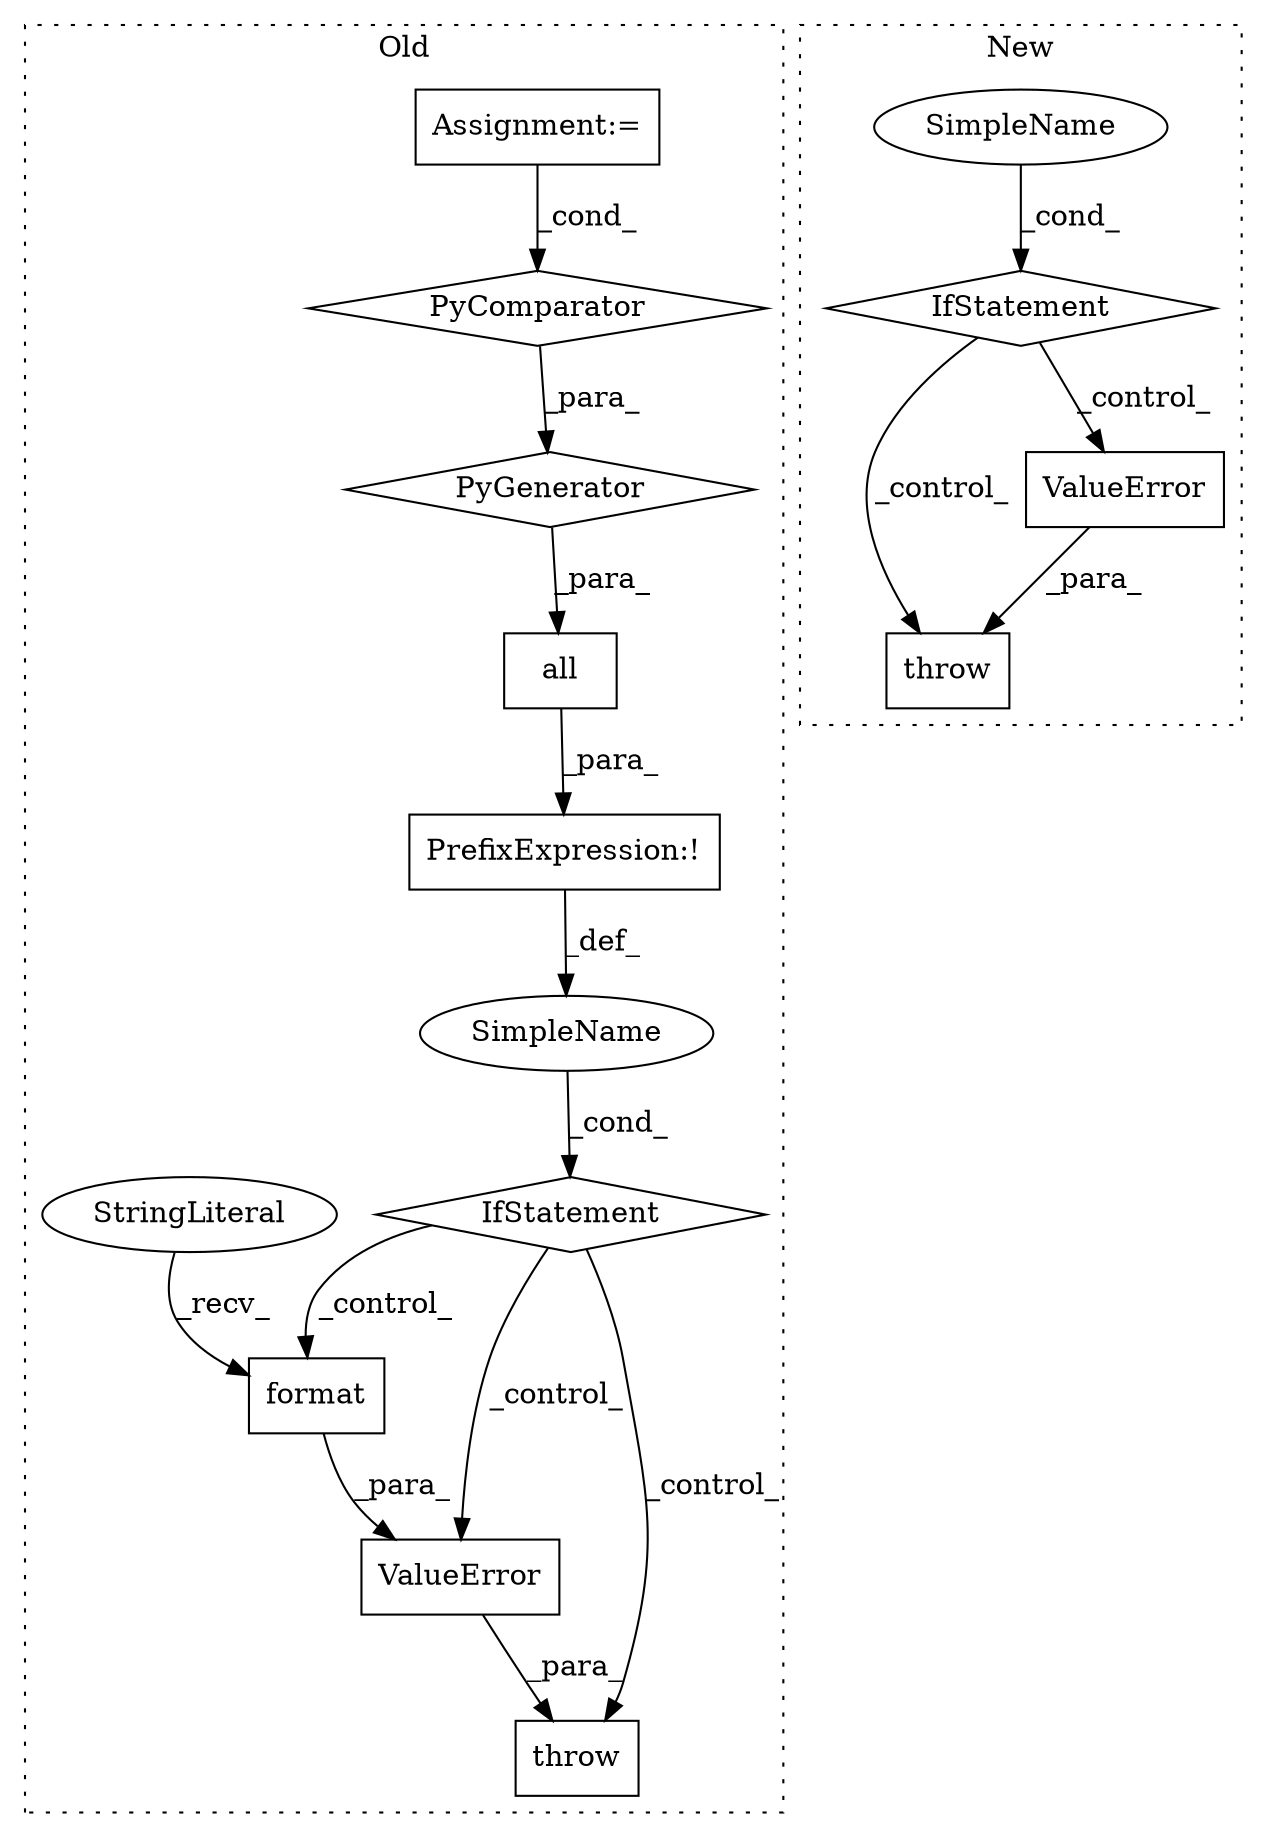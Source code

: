 digraph G {
subgraph cluster0 {
1 [label="all" a="32" s="16997,17128" l="13,-3" shape="box"];
5 [label="IfStatement" a="25" s="16992,17125" l="4,2" shape="diamond"];
6 [label="PyComparator" a="113" s="17085" l="37" shape="diamond"];
7 [label="Assignment:=" a="7" s="17085" l="37" shape="box"];
8 [label="throw" a="53" s="17135" l="6" shape="box"];
9 [label="SimpleName" a="42" s="" l="" shape="ellipse"];
10 [label="PrefixExpression:!" a="38" s="16996" l="1" shape="box"];
12 [label="ValueError" a="32" s="17141,17205" l="11,1" shape="box"];
13 [label="format" a="32" s="17194,17204" l="7,1" shape="box"];
14 [label="PyGenerator" a="107" s="17010" l="118" shape="diamond"];
15 [label="StringLiteral" a="45" s="17152" l="41" shape="ellipse"];
label = "Old";
style="dotted";
}
subgraph cluster1 {
2 [label="throw" a="53" s="17110" l="6" shape="box"];
3 [label="IfStatement" a="25" s="17035,17100" l="4,2" shape="diamond"];
4 [label="SimpleName" a="42" s="" l="" shape="ellipse"];
11 [label="ValueError" a="32" s="17116" l="12" shape="box"];
label = "New";
style="dotted";
}
1 -> 10 [label="_para_"];
3 -> 11 [label="_control_"];
3 -> 2 [label="_control_"];
4 -> 3 [label="_cond_"];
5 -> 12 [label="_control_"];
5 -> 13 [label="_control_"];
5 -> 8 [label="_control_"];
6 -> 14 [label="_para_"];
7 -> 6 [label="_cond_"];
9 -> 5 [label="_cond_"];
10 -> 9 [label="_def_"];
11 -> 2 [label="_para_"];
12 -> 8 [label="_para_"];
13 -> 12 [label="_para_"];
14 -> 1 [label="_para_"];
15 -> 13 [label="_recv_"];
}